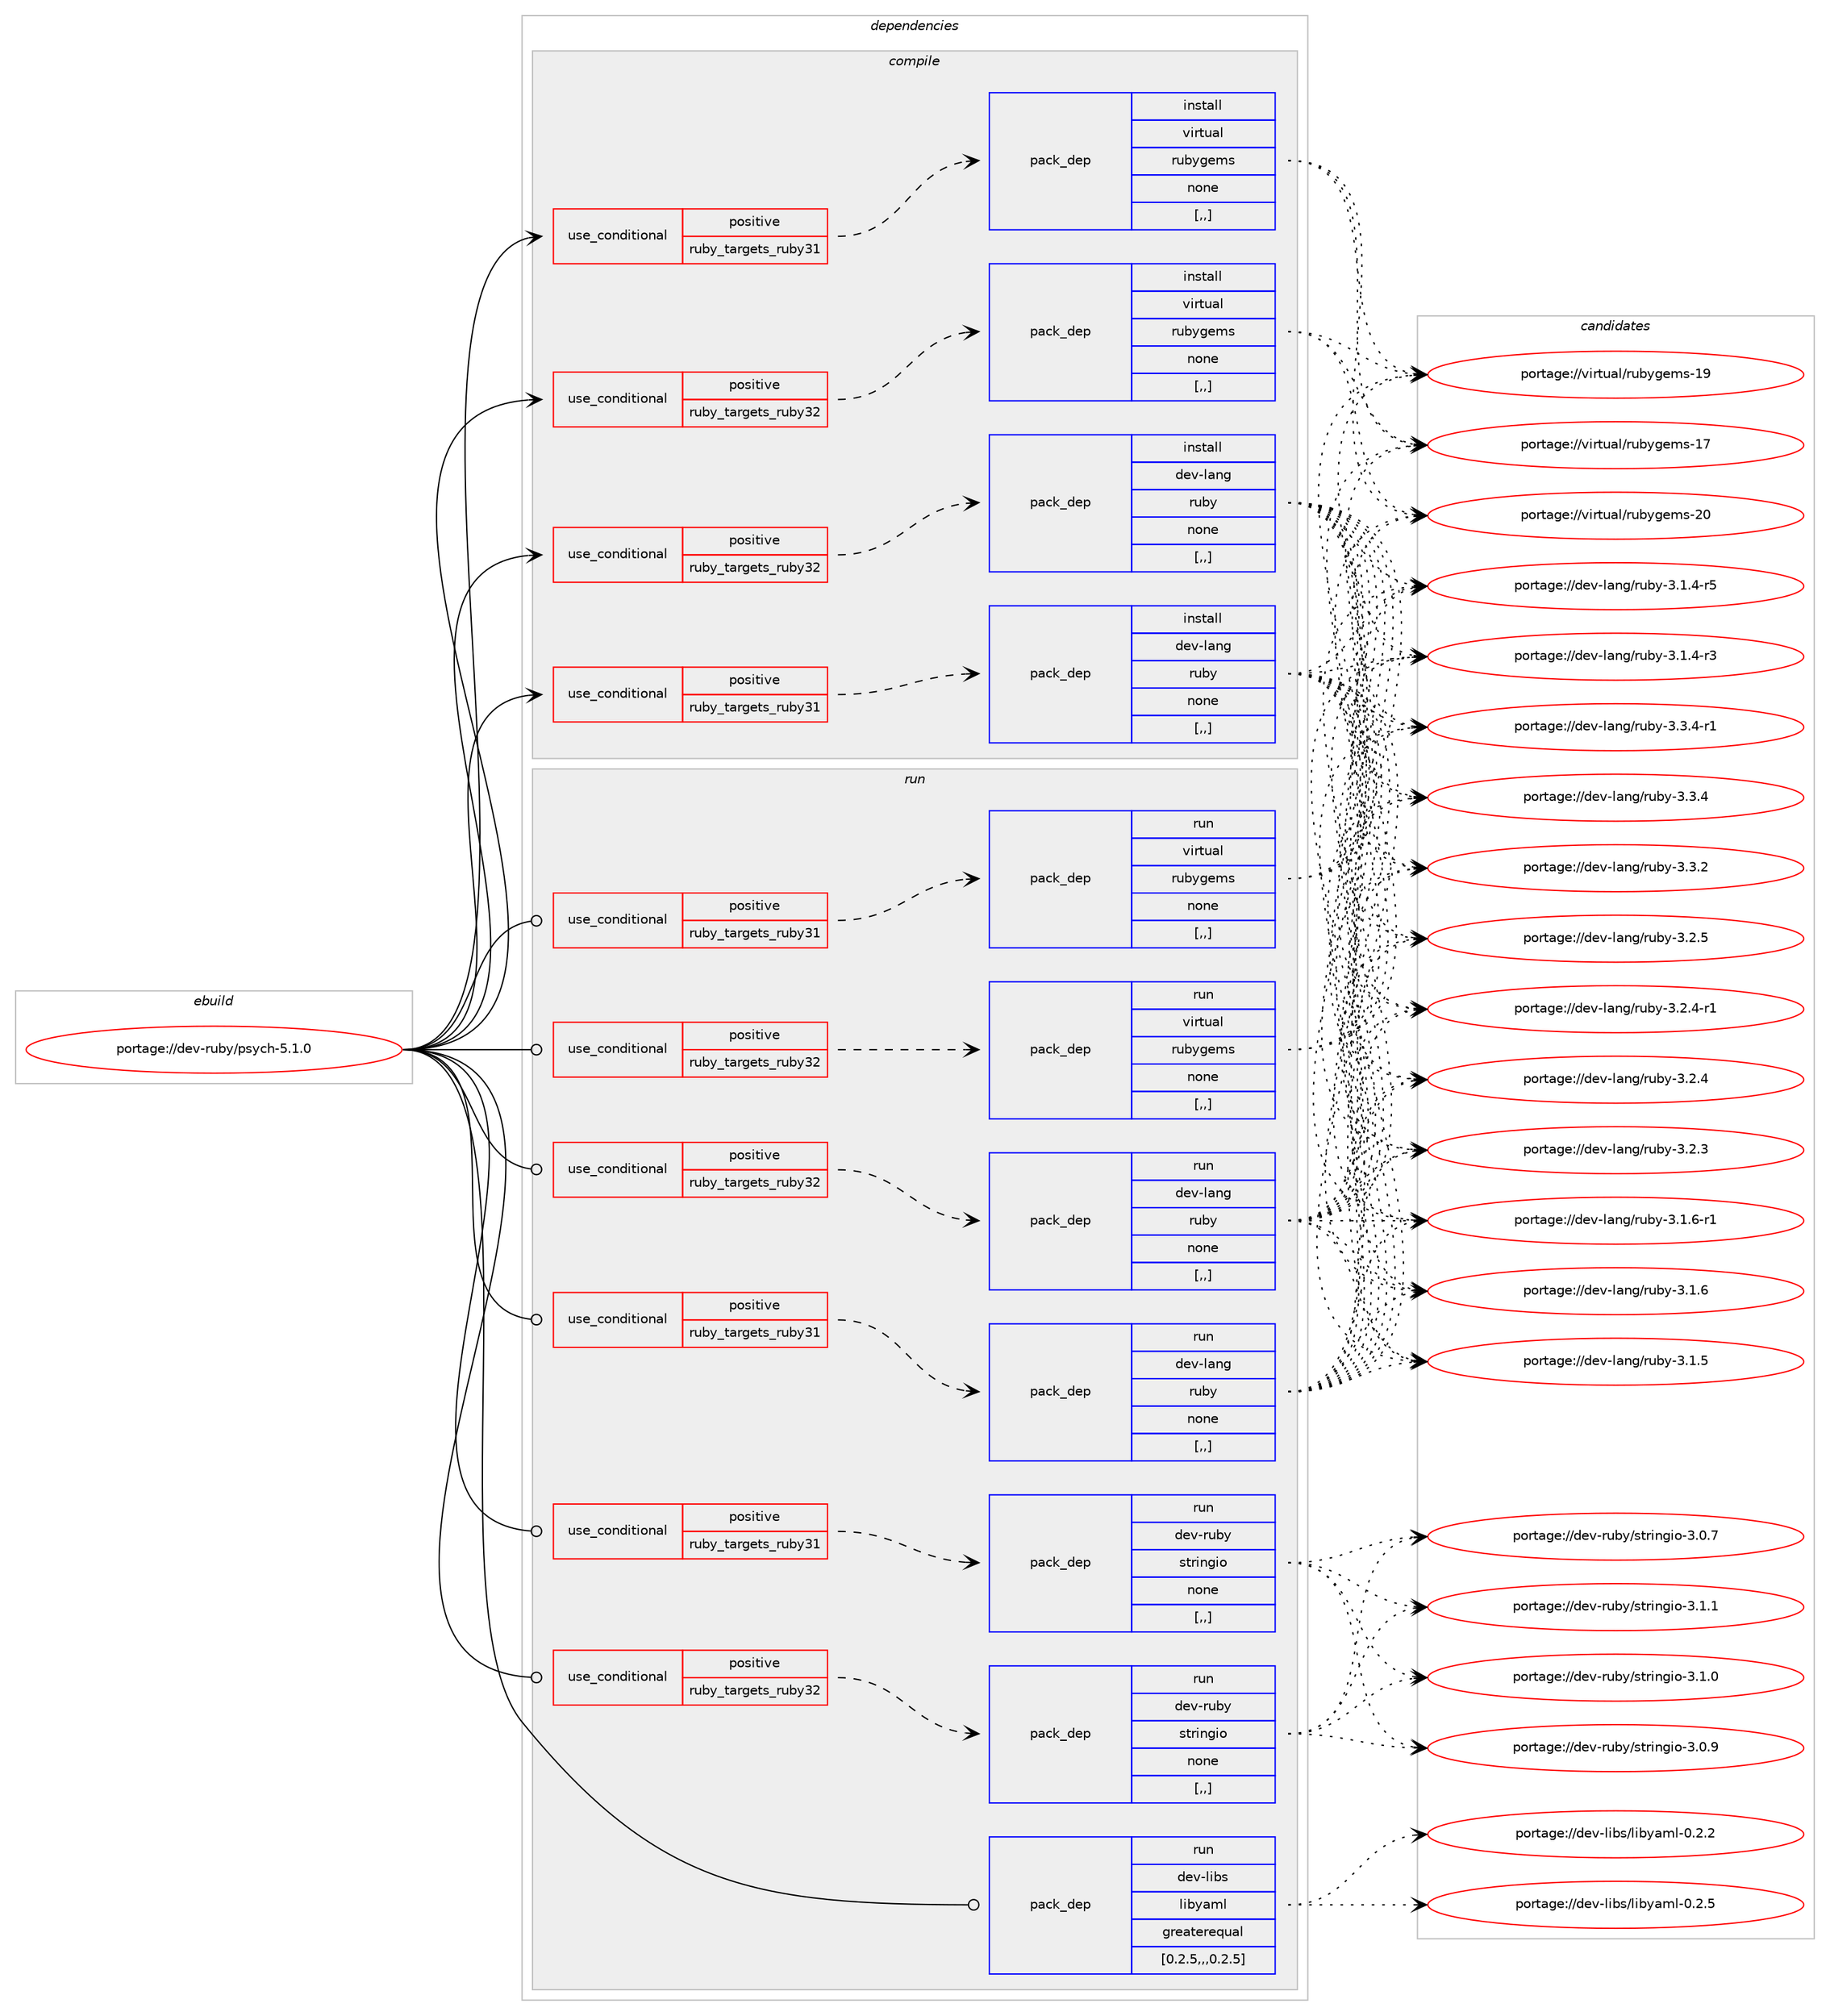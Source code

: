 digraph prolog {

# *************
# Graph options
# *************

newrank=true;
concentrate=true;
compound=true;
graph [rankdir=LR,fontname=Helvetica,fontsize=10,ranksep=1.5];#, ranksep=2.5, nodesep=0.2];
edge  [arrowhead=vee];
node  [fontname=Helvetica,fontsize=10];

# **********
# The ebuild
# **********

subgraph cluster_leftcol {
color=gray;
label=<<i>ebuild</i>>;
id [label="portage://dev-ruby/psych-5.1.0", color=red, width=4, href="../dev-ruby/psych-5.1.0.svg"];
}

# ****************
# The dependencies
# ****************

subgraph cluster_midcol {
color=gray;
label=<<i>dependencies</i>>;
subgraph cluster_compile {
fillcolor="#eeeeee";
style=filled;
label=<<i>compile</i>>;
subgraph cond52804 {
dependency194747 [label=<<TABLE BORDER="0" CELLBORDER="1" CELLSPACING="0" CELLPADDING="4"><TR><TD ROWSPAN="3" CELLPADDING="10">use_conditional</TD></TR><TR><TD>positive</TD></TR><TR><TD>ruby_targets_ruby31</TD></TR></TABLE>>, shape=none, color=red];
subgraph pack140591 {
dependency194748 [label=<<TABLE BORDER="0" CELLBORDER="1" CELLSPACING="0" CELLPADDING="4" WIDTH="220"><TR><TD ROWSPAN="6" CELLPADDING="30">pack_dep</TD></TR><TR><TD WIDTH="110">install</TD></TR><TR><TD>dev-lang</TD></TR><TR><TD>ruby</TD></TR><TR><TD>none</TD></TR><TR><TD>[,,]</TD></TR></TABLE>>, shape=none, color=blue];
}
dependency194747:e -> dependency194748:w [weight=20,style="dashed",arrowhead="vee"];
}
id:e -> dependency194747:w [weight=20,style="solid",arrowhead="vee"];
subgraph cond52805 {
dependency194749 [label=<<TABLE BORDER="0" CELLBORDER="1" CELLSPACING="0" CELLPADDING="4"><TR><TD ROWSPAN="3" CELLPADDING="10">use_conditional</TD></TR><TR><TD>positive</TD></TR><TR><TD>ruby_targets_ruby31</TD></TR></TABLE>>, shape=none, color=red];
subgraph pack140592 {
dependency194750 [label=<<TABLE BORDER="0" CELLBORDER="1" CELLSPACING="0" CELLPADDING="4" WIDTH="220"><TR><TD ROWSPAN="6" CELLPADDING="30">pack_dep</TD></TR><TR><TD WIDTH="110">install</TD></TR><TR><TD>virtual</TD></TR><TR><TD>rubygems</TD></TR><TR><TD>none</TD></TR><TR><TD>[,,]</TD></TR></TABLE>>, shape=none, color=blue];
}
dependency194749:e -> dependency194750:w [weight=20,style="dashed",arrowhead="vee"];
}
id:e -> dependency194749:w [weight=20,style="solid",arrowhead="vee"];
subgraph cond52806 {
dependency194751 [label=<<TABLE BORDER="0" CELLBORDER="1" CELLSPACING="0" CELLPADDING="4"><TR><TD ROWSPAN="3" CELLPADDING="10">use_conditional</TD></TR><TR><TD>positive</TD></TR><TR><TD>ruby_targets_ruby32</TD></TR></TABLE>>, shape=none, color=red];
subgraph pack140593 {
dependency194752 [label=<<TABLE BORDER="0" CELLBORDER="1" CELLSPACING="0" CELLPADDING="4" WIDTH="220"><TR><TD ROWSPAN="6" CELLPADDING="30">pack_dep</TD></TR><TR><TD WIDTH="110">install</TD></TR><TR><TD>dev-lang</TD></TR><TR><TD>ruby</TD></TR><TR><TD>none</TD></TR><TR><TD>[,,]</TD></TR></TABLE>>, shape=none, color=blue];
}
dependency194751:e -> dependency194752:w [weight=20,style="dashed",arrowhead="vee"];
}
id:e -> dependency194751:w [weight=20,style="solid",arrowhead="vee"];
subgraph cond52807 {
dependency194753 [label=<<TABLE BORDER="0" CELLBORDER="1" CELLSPACING="0" CELLPADDING="4"><TR><TD ROWSPAN="3" CELLPADDING="10">use_conditional</TD></TR><TR><TD>positive</TD></TR><TR><TD>ruby_targets_ruby32</TD></TR></TABLE>>, shape=none, color=red];
subgraph pack140594 {
dependency194754 [label=<<TABLE BORDER="0" CELLBORDER="1" CELLSPACING="0" CELLPADDING="4" WIDTH="220"><TR><TD ROWSPAN="6" CELLPADDING="30">pack_dep</TD></TR><TR><TD WIDTH="110">install</TD></TR><TR><TD>virtual</TD></TR><TR><TD>rubygems</TD></TR><TR><TD>none</TD></TR><TR><TD>[,,]</TD></TR></TABLE>>, shape=none, color=blue];
}
dependency194753:e -> dependency194754:w [weight=20,style="dashed",arrowhead="vee"];
}
id:e -> dependency194753:w [weight=20,style="solid",arrowhead="vee"];
}
subgraph cluster_compileandrun {
fillcolor="#eeeeee";
style=filled;
label=<<i>compile and run</i>>;
}
subgraph cluster_run {
fillcolor="#eeeeee";
style=filled;
label=<<i>run</i>>;
subgraph cond52808 {
dependency194755 [label=<<TABLE BORDER="0" CELLBORDER="1" CELLSPACING="0" CELLPADDING="4"><TR><TD ROWSPAN="3" CELLPADDING="10">use_conditional</TD></TR><TR><TD>positive</TD></TR><TR><TD>ruby_targets_ruby31</TD></TR></TABLE>>, shape=none, color=red];
subgraph pack140595 {
dependency194756 [label=<<TABLE BORDER="0" CELLBORDER="1" CELLSPACING="0" CELLPADDING="4" WIDTH="220"><TR><TD ROWSPAN="6" CELLPADDING="30">pack_dep</TD></TR><TR><TD WIDTH="110">run</TD></TR><TR><TD>dev-lang</TD></TR><TR><TD>ruby</TD></TR><TR><TD>none</TD></TR><TR><TD>[,,]</TD></TR></TABLE>>, shape=none, color=blue];
}
dependency194755:e -> dependency194756:w [weight=20,style="dashed",arrowhead="vee"];
}
id:e -> dependency194755:w [weight=20,style="solid",arrowhead="odot"];
subgraph cond52809 {
dependency194757 [label=<<TABLE BORDER="0" CELLBORDER="1" CELLSPACING="0" CELLPADDING="4"><TR><TD ROWSPAN="3" CELLPADDING="10">use_conditional</TD></TR><TR><TD>positive</TD></TR><TR><TD>ruby_targets_ruby31</TD></TR></TABLE>>, shape=none, color=red];
subgraph pack140596 {
dependency194758 [label=<<TABLE BORDER="0" CELLBORDER="1" CELLSPACING="0" CELLPADDING="4" WIDTH="220"><TR><TD ROWSPAN="6" CELLPADDING="30">pack_dep</TD></TR><TR><TD WIDTH="110">run</TD></TR><TR><TD>dev-ruby</TD></TR><TR><TD>stringio</TD></TR><TR><TD>none</TD></TR><TR><TD>[,,]</TD></TR></TABLE>>, shape=none, color=blue];
}
dependency194757:e -> dependency194758:w [weight=20,style="dashed",arrowhead="vee"];
}
id:e -> dependency194757:w [weight=20,style="solid",arrowhead="odot"];
subgraph cond52810 {
dependency194759 [label=<<TABLE BORDER="0" CELLBORDER="1" CELLSPACING="0" CELLPADDING="4"><TR><TD ROWSPAN="3" CELLPADDING="10">use_conditional</TD></TR><TR><TD>positive</TD></TR><TR><TD>ruby_targets_ruby31</TD></TR></TABLE>>, shape=none, color=red];
subgraph pack140597 {
dependency194760 [label=<<TABLE BORDER="0" CELLBORDER="1" CELLSPACING="0" CELLPADDING="4" WIDTH="220"><TR><TD ROWSPAN="6" CELLPADDING="30">pack_dep</TD></TR><TR><TD WIDTH="110">run</TD></TR><TR><TD>virtual</TD></TR><TR><TD>rubygems</TD></TR><TR><TD>none</TD></TR><TR><TD>[,,]</TD></TR></TABLE>>, shape=none, color=blue];
}
dependency194759:e -> dependency194760:w [weight=20,style="dashed",arrowhead="vee"];
}
id:e -> dependency194759:w [weight=20,style="solid",arrowhead="odot"];
subgraph cond52811 {
dependency194761 [label=<<TABLE BORDER="0" CELLBORDER="1" CELLSPACING="0" CELLPADDING="4"><TR><TD ROWSPAN="3" CELLPADDING="10">use_conditional</TD></TR><TR><TD>positive</TD></TR><TR><TD>ruby_targets_ruby32</TD></TR></TABLE>>, shape=none, color=red];
subgraph pack140598 {
dependency194762 [label=<<TABLE BORDER="0" CELLBORDER="1" CELLSPACING="0" CELLPADDING="4" WIDTH="220"><TR><TD ROWSPAN="6" CELLPADDING="30">pack_dep</TD></TR><TR><TD WIDTH="110">run</TD></TR><TR><TD>dev-lang</TD></TR><TR><TD>ruby</TD></TR><TR><TD>none</TD></TR><TR><TD>[,,]</TD></TR></TABLE>>, shape=none, color=blue];
}
dependency194761:e -> dependency194762:w [weight=20,style="dashed",arrowhead="vee"];
}
id:e -> dependency194761:w [weight=20,style="solid",arrowhead="odot"];
subgraph cond52812 {
dependency194763 [label=<<TABLE BORDER="0" CELLBORDER="1" CELLSPACING="0" CELLPADDING="4"><TR><TD ROWSPAN="3" CELLPADDING="10">use_conditional</TD></TR><TR><TD>positive</TD></TR><TR><TD>ruby_targets_ruby32</TD></TR></TABLE>>, shape=none, color=red];
subgraph pack140599 {
dependency194764 [label=<<TABLE BORDER="0" CELLBORDER="1" CELLSPACING="0" CELLPADDING="4" WIDTH="220"><TR><TD ROWSPAN="6" CELLPADDING="30">pack_dep</TD></TR><TR><TD WIDTH="110">run</TD></TR><TR><TD>dev-ruby</TD></TR><TR><TD>stringio</TD></TR><TR><TD>none</TD></TR><TR><TD>[,,]</TD></TR></TABLE>>, shape=none, color=blue];
}
dependency194763:e -> dependency194764:w [weight=20,style="dashed",arrowhead="vee"];
}
id:e -> dependency194763:w [weight=20,style="solid",arrowhead="odot"];
subgraph cond52813 {
dependency194765 [label=<<TABLE BORDER="0" CELLBORDER="1" CELLSPACING="0" CELLPADDING="4"><TR><TD ROWSPAN="3" CELLPADDING="10">use_conditional</TD></TR><TR><TD>positive</TD></TR><TR><TD>ruby_targets_ruby32</TD></TR></TABLE>>, shape=none, color=red];
subgraph pack140600 {
dependency194766 [label=<<TABLE BORDER="0" CELLBORDER="1" CELLSPACING="0" CELLPADDING="4" WIDTH="220"><TR><TD ROWSPAN="6" CELLPADDING="30">pack_dep</TD></TR><TR><TD WIDTH="110">run</TD></TR><TR><TD>virtual</TD></TR><TR><TD>rubygems</TD></TR><TR><TD>none</TD></TR><TR><TD>[,,]</TD></TR></TABLE>>, shape=none, color=blue];
}
dependency194765:e -> dependency194766:w [weight=20,style="dashed",arrowhead="vee"];
}
id:e -> dependency194765:w [weight=20,style="solid",arrowhead="odot"];
subgraph pack140601 {
dependency194767 [label=<<TABLE BORDER="0" CELLBORDER="1" CELLSPACING="0" CELLPADDING="4" WIDTH="220"><TR><TD ROWSPAN="6" CELLPADDING="30">pack_dep</TD></TR><TR><TD WIDTH="110">run</TD></TR><TR><TD>dev-libs</TD></TR><TR><TD>libyaml</TD></TR><TR><TD>greaterequal</TD></TR><TR><TD>[0.2.5,,,0.2.5]</TD></TR></TABLE>>, shape=none, color=blue];
}
id:e -> dependency194767:w [weight=20,style="solid",arrowhead="odot"];
}
}

# **************
# The candidates
# **************

subgraph cluster_choices {
rank=same;
color=gray;
label=<<i>candidates</i>>;

subgraph choice140591 {
color=black;
nodesep=1;
choice100101118451089711010347114117981214551465146524511449 [label="portage://dev-lang/ruby-3.3.4-r1", color=red, width=4,href="../dev-lang/ruby-3.3.4-r1.svg"];
choice10010111845108971101034711411798121455146514652 [label="portage://dev-lang/ruby-3.3.4", color=red, width=4,href="../dev-lang/ruby-3.3.4.svg"];
choice10010111845108971101034711411798121455146514650 [label="portage://dev-lang/ruby-3.3.2", color=red, width=4,href="../dev-lang/ruby-3.3.2.svg"];
choice10010111845108971101034711411798121455146504653 [label="portage://dev-lang/ruby-3.2.5", color=red, width=4,href="../dev-lang/ruby-3.2.5.svg"];
choice100101118451089711010347114117981214551465046524511449 [label="portage://dev-lang/ruby-3.2.4-r1", color=red, width=4,href="../dev-lang/ruby-3.2.4-r1.svg"];
choice10010111845108971101034711411798121455146504652 [label="portage://dev-lang/ruby-3.2.4", color=red, width=4,href="../dev-lang/ruby-3.2.4.svg"];
choice10010111845108971101034711411798121455146504651 [label="portage://dev-lang/ruby-3.2.3", color=red, width=4,href="../dev-lang/ruby-3.2.3.svg"];
choice100101118451089711010347114117981214551464946544511449 [label="portage://dev-lang/ruby-3.1.6-r1", color=red, width=4,href="../dev-lang/ruby-3.1.6-r1.svg"];
choice10010111845108971101034711411798121455146494654 [label="portage://dev-lang/ruby-3.1.6", color=red, width=4,href="../dev-lang/ruby-3.1.6.svg"];
choice10010111845108971101034711411798121455146494653 [label="portage://dev-lang/ruby-3.1.5", color=red, width=4,href="../dev-lang/ruby-3.1.5.svg"];
choice100101118451089711010347114117981214551464946524511453 [label="portage://dev-lang/ruby-3.1.4-r5", color=red, width=4,href="../dev-lang/ruby-3.1.4-r5.svg"];
choice100101118451089711010347114117981214551464946524511451 [label="portage://dev-lang/ruby-3.1.4-r3", color=red, width=4,href="../dev-lang/ruby-3.1.4-r3.svg"];
dependency194748:e -> choice100101118451089711010347114117981214551465146524511449:w [style=dotted,weight="100"];
dependency194748:e -> choice10010111845108971101034711411798121455146514652:w [style=dotted,weight="100"];
dependency194748:e -> choice10010111845108971101034711411798121455146514650:w [style=dotted,weight="100"];
dependency194748:e -> choice10010111845108971101034711411798121455146504653:w [style=dotted,weight="100"];
dependency194748:e -> choice100101118451089711010347114117981214551465046524511449:w [style=dotted,weight="100"];
dependency194748:e -> choice10010111845108971101034711411798121455146504652:w [style=dotted,weight="100"];
dependency194748:e -> choice10010111845108971101034711411798121455146504651:w [style=dotted,weight="100"];
dependency194748:e -> choice100101118451089711010347114117981214551464946544511449:w [style=dotted,weight="100"];
dependency194748:e -> choice10010111845108971101034711411798121455146494654:w [style=dotted,weight="100"];
dependency194748:e -> choice10010111845108971101034711411798121455146494653:w [style=dotted,weight="100"];
dependency194748:e -> choice100101118451089711010347114117981214551464946524511453:w [style=dotted,weight="100"];
dependency194748:e -> choice100101118451089711010347114117981214551464946524511451:w [style=dotted,weight="100"];
}
subgraph choice140592 {
color=black;
nodesep=1;
choice118105114116117971084711411798121103101109115455048 [label="portage://virtual/rubygems-20", color=red, width=4,href="../virtual/rubygems-20.svg"];
choice118105114116117971084711411798121103101109115454957 [label="portage://virtual/rubygems-19", color=red, width=4,href="../virtual/rubygems-19.svg"];
choice118105114116117971084711411798121103101109115454955 [label="portage://virtual/rubygems-17", color=red, width=4,href="../virtual/rubygems-17.svg"];
dependency194750:e -> choice118105114116117971084711411798121103101109115455048:w [style=dotted,weight="100"];
dependency194750:e -> choice118105114116117971084711411798121103101109115454957:w [style=dotted,weight="100"];
dependency194750:e -> choice118105114116117971084711411798121103101109115454955:w [style=dotted,weight="100"];
}
subgraph choice140593 {
color=black;
nodesep=1;
choice100101118451089711010347114117981214551465146524511449 [label="portage://dev-lang/ruby-3.3.4-r1", color=red, width=4,href="../dev-lang/ruby-3.3.4-r1.svg"];
choice10010111845108971101034711411798121455146514652 [label="portage://dev-lang/ruby-3.3.4", color=red, width=4,href="../dev-lang/ruby-3.3.4.svg"];
choice10010111845108971101034711411798121455146514650 [label="portage://dev-lang/ruby-3.3.2", color=red, width=4,href="../dev-lang/ruby-3.3.2.svg"];
choice10010111845108971101034711411798121455146504653 [label="portage://dev-lang/ruby-3.2.5", color=red, width=4,href="../dev-lang/ruby-3.2.5.svg"];
choice100101118451089711010347114117981214551465046524511449 [label="portage://dev-lang/ruby-3.2.4-r1", color=red, width=4,href="../dev-lang/ruby-3.2.4-r1.svg"];
choice10010111845108971101034711411798121455146504652 [label="portage://dev-lang/ruby-3.2.4", color=red, width=4,href="../dev-lang/ruby-3.2.4.svg"];
choice10010111845108971101034711411798121455146504651 [label="portage://dev-lang/ruby-3.2.3", color=red, width=4,href="../dev-lang/ruby-3.2.3.svg"];
choice100101118451089711010347114117981214551464946544511449 [label="portage://dev-lang/ruby-3.1.6-r1", color=red, width=4,href="../dev-lang/ruby-3.1.6-r1.svg"];
choice10010111845108971101034711411798121455146494654 [label="portage://dev-lang/ruby-3.1.6", color=red, width=4,href="../dev-lang/ruby-3.1.6.svg"];
choice10010111845108971101034711411798121455146494653 [label="portage://dev-lang/ruby-3.1.5", color=red, width=4,href="../dev-lang/ruby-3.1.5.svg"];
choice100101118451089711010347114117981214551464946524511453 [label="portage://dev-lang/ruby-3.1.4-r5", color=red, width=4,href="../dev-lang/ruby-3.1.4-r5.svg"];
choice100101118451089711010347114117981214551464946524511451 [label="portage://dev-lang/ruby-3.1.4-r3", color=red, width=4,href="../dev-lang/ruby-3.1.4-r3.svg"];
dependency194752:e -> choice100101118451089711010347114117981214551465146524511449:w [style=dotted,weight="100"];
dependency194752:e -> choice10010111845108971101034711411798121455146514652:w [style=dotted,weight="100"];
dependency194752:e -> choice10010111845108971101034711411798121455146514650:w [style=dotted,weight="100"];
dependency194752:e -> choice10010111845108971101034711411798121455146504653:w [style=dotted,weight="100"];
dependency194752:e -> choice100101118451089711010347114117981214551465046524511449:w [style=dotted,weight="100"];
dependency194752:e -> choice10010111845108971101034711411798121455146504652:w [style=dotted,weight="100"];
dependency194752:e -> choice10010111845108971101034711411798121455146504651:w [style=dotted,weight="100"];
dependency194752:e -> choice100101118451089711010347114117981214551464946544511449:w [style=dotted,weight="100"];
dependency194752:e -> choice10010111845108971101034711411798121455146494654:w [style=dotted,weight="100"];
dependency194752:e -> choice10010111845108971101034711411798121455146494653:w [style=dotted,weight="100"];
dependency194752:e -> choice100101118451089711010347114117981214551464946524511453:w [style=dotted,weight="100"];
dependency194752:e -> choice100101118451089711010347114117981214551464946524511451:w [style=dotted,weight="100"];
}
subgraph choice140594 {
color=black;
nodesep=1;
choice118105114116117971084711411798121103101109115455048 [label="portage://virtual/rubygems-20", color=red, width=4,href="../virtual/rubygems-20.svg"];
choice118105114116117971084711411798121103101109115454957 [label="portage://virtual/rubygems-19", color=red, width=4,href="../virtual/rubygems-19.svg"];
choice118105114116117971084711411798121103101109115454955 [label="portage://virtual/rubygems-17", color=red, width=4,href="../virtual/rubygems-17.svg"];
dependency194754:e -> choice118105114116117971084711411798121103101109115455048:w [style=dotted,weight="100"];
dependency194754:e -> choice118105114116117971084711411798121103101109115454957:w [style=dotted,weight="100"];
dependency194754:e -> choice118105114116117971084711411798121103101109115454955:w [style=dotted,weight="100"];
}
subgraph choice140595 {
color=black;
nodesep=1;
choice100101118451089711010347114117981214551465146524511449 [label="portage://dev-lang/ruby-3.3.4-r1", color=red, width=4,href="../dev-lang/ruby-3.3.4-r1.svg"];
choice10010111845108971101034711411798121455146514652 [label="portage://dev-lang/ruby-3.3.4", color=red, width=4,href="../dev-lang/ruby-3.3.4.svg"];
choice10010111845108971101034711411798121455146514650 [label="portage://dev-lang/ruby-3.3.2", color=red, width=4,href="../dev-lang/ruby-3.3.2.svg"];
choice10010111845108971101034711411798121455146504653 [label="portage://dev-lang/ruby-3.2.5", color=red, width=4,href="../dev-lang/ruby-3.2.5.svg"];
choice100101118451089711010347114117981214551465046524511449 [label="portage://dev-lang/ruby-3.2.4-r1", color=red, width=4,href="../dev-lang/ruby-3.2.4-r1.svg"];
choice10010111845108971101034711411798121455146504652 [label="portage://dev-lang/ruby-3.2.4", color=red, width=4,href="../dev-lang/ruby-3.2.4.svg"];
choice10010111845108971101034711411798121455146504651 [label="portage://dev-lang/ruby-3.2.3", color=red, width=4,href="../dev-lang/ruby-3.2.3.svg"];
choice100101118451089711010347114117981214551464946544511449 [label="portage://dev-lang/ruby-3.1.6-r1", color=red, width=4,href="../dev-lang/ruby-3.1.6-r1.svg"];
choice10010111845108971101034711411798121455146494654 [label="portage://dev-lang/ruby-3.1.6", color=red, width=4,href="../dev-lang/ruby-3.1.6.svg"];
choice10010111845108971101034711411798121455146494653 [label="portage://dev-lang/ruby-3.1.5", color=red, width=4,href="../dev-lang/ruby-3.1.5.svg"];
choice100101118451089711010347114117981214551464946524511453 [label="portage://dev-lang/ruby-3.1.4-r5", color=red, width=4,href="../dev-lang/ruby-3.1.4-r5.svg"];
choice100101118451089711010347114117981214551464946524511451 [label="portage://dev-lang/ruby-3.1.4-r3", color=red, width=4,href="../dev-lang/ruby-3.1.4-r3.svg"];
dependency194756:e -> choice100101118451089711010347114117981214551465146524511449:w [style=dotted,weight="100"];
dependency194756:e -> choice10010111845108971101034711411798121455146514652:w [style=dotted,weight="100"];
dependency194756:e -> choice10010111845108971101034711411798121455146514650:w [style=dotted,weight="100"];
dependency194756:e -> choice10010111845108971101034711411798121455146504653:w [style=dotted,weight="100"];
dependency194756:e -> choice100101118451089711010347114117981214551465046524511449:w [style=dotted,weight="100"];
dependency194756:e -> choice10010111845108971101034711411798121455146504652:w [style=dotted,weight="100"];
dependency194756:e -> choice10010111845108971101034711411798121455146504651:w [style=dotted,weight="100"];
dependency194756:e -> choice100101118451089711010347114117981214551464946544511449:w [style=dotted,weight="100"];
dependency194756:e -> choice10010111845108971101034711411798121455146494654:w [style=dotted,weight="100"];
dependency194756:e -> choice10010111845108971101034711411798121455146494653:w [style=dotted,weight="100"];
dependency194756:e -> choice100101118451089711010347114117981214551464946524511453:w [style=dotted,weight="100"];
dependency194756:e -> choice100101118451089711010347114117981214551464946524511451:w [style=dotted,weight="100"];
}
subgraph choice140596 {
color=black;
nodesep=1;
choice100101118451141179812147115116114105110103105111455146494649 [label="portage://dev-ruby/stringio-3.1.1", color=red, width=4,href="../dev-ruby/stringio-3.1.1.svg"];
choice100101118451141179812147115116114105110103105111455146494648 [label="portage://dev-ruby/stringio-3.1.0", color=red, width=4,href="../dev-ruby/stringio-3.1.0.svg"];
choice100101118451141179812147115116114105110103105111455146484657 [label="portage://dev-ruby/stringio-3.0.9", color=red, width=4,href="../dev-ruby/stringio-3.0.9.svg"];
choice100101118451141179812147115116114105110103105111455146484655 [label="portage://dev-ruby/stringio-3.0.7", color=red, width=4,href="../dev-ruby/stringio-3.0.7.svg"];
dependency194758:e -> choice100101118451141179812147115116114105110103105111455146494649:w [style=dotted,weight="100"];
dependency194758:e -> choice100101118451141179812147115116114105110103105111455146494648:w [style=dotted,weight="100"];
dependency194758:e -> choice100101118451141179812147115116114105110103105111455146484657:w [style=dotted,weight="100"];
dependency194758:e -> choice100101118451141179812147115116114105110103105111455146484655:w [style=dotted,weight="100"];
}
subgraph choice140597 {
color=black;
nodesep=1;
choice118105114116117971084711411798121103101109115455048 [label="portage://virtual/rubygems-20", color=red, width=4,href="../virtual/rubygems-20.svg"];
choice118105114116117971084711411798121103101109115454957 [label="portage://virtual/rubygems-19", color=red, width=4,href="../virtual/rubygems-19.svg"];
choice118105114116117971084711411798121103101109115454955 [label="portage://virtual/rubygems-17", color=red, width=4,href="../virtual/rubygems-17.svg"];
dependency194760:e -> choice118105114116117971084711411798121103101109115455048:w [style=dotted,weight="100"];
dependency194760:e -> choice118105114116117971084711411798121103101109115454957:w [style=dotted,weight="100"];
dependency194760:e -> choice118105114116117971084711411798121103101109115454955:w [style=dotted,weight="100"];
}
subgraph choice140598 {
color=black;
nodesep=1;
choice100101118451089711010347114117981214551465146524511449 [label="portage://dev-lang/ruby-3.3.4-r1", color=red, width=4,href="../dev-lang/ruby-3.3.4-r1.svg"];
choice10010111845108971101034711411798121455146514652 [label="portage://dev-lang/ruby-3.3.4", color=red, width=4,href="../dev-lang/ruby-3.3.4.svg"];
choice10010111845108971101034711411798121455146514650 [label="portage://dev-lang/ruby-3.3.2", color=red, width=4,href="../dev-lang/ruby-3.3.2.svg"];
choice10010111845108971101034711411798121455146504653 [label="portage://dev-lang/ruby-3.2.5", color=red, width=4,href="../dev-lang/ruby-3.2.5.svg"];
choice100101118451089711010347114117981214551465046524511449 [label="portage://dev-lang/ruby-3.2.4-r1", color=red, width=4,href="../dev-lang/ruby-3.2.4-r1.svg"];
choice10010111845108971101034711411798121455146504652 [label="portage://dev-lang/ruby-3.2.4", color=red, width=4,href="../dev-lang/ruby-3.2.4.svg"];
choice10010111845108971101034711411798121455146504651 [label="portage://dev-lang/ruby-3.2.3", color=red, width=4,href="../dev-lang/ruby-3.2.3.svg"];
choice100101118451089711010347114117981214551464946544511449 [label="portage://dev-lang/ruby-3.1.6-r1", color=red, width=4,href="../dev-lang/ruby-3.1.6-r1.svg"];
choice10010111845108971101034711411798121455146494654 [label="portage://dev-lang/ruby-3.1.6", color=red, width=4,href="../dev-lang/ruby-3.1.6.svg"];
choice10010111845108971101034711411798121455146494653 [label="portage://dev-lang/ruby-3.1.5", color=red, width=4,href="../dev-lang/ruby-3.1.5.svg"];
choice100101118451089711010347114117981214551464946524511453 [label="portage://dev-lang/ruby-3.1.4-r5", color=red, width=4,href="../dev-lang/ruby-3.1.4-r5.svg"];
choice100101118451089711010347114117981214551464946524511451 [label="portage://dev-lang/ruby-3.1.4-r3", color=red, width=4,href="../dev-lang/ruby-3.1.4-r3.svg"];
dependency194762:e -> choice100101118451089711010347114117981214551465146524511449:w [style=dotted,weight="100"];
dependency194762:e -> choice10010111845108971101034711411798121455146514652:w [style=dotted,weight="100"];
dependency194762:e -> choice10010111845108971101034711411798121455146514650:w [style=dotted,weight="100"];
dependency194762:e -> choice10010111845108971101034711411798121455146504653:w [style=dotted,weight="100"];
dependency194762:e -> choice100101118451089711010347114117981214551465046524511449:w [style=dotted,weight="100"];
dependency194762:e -> choice10010111845108971101034711411798121455146504652:w [style=dotted,weight="100"];
dependency194762:e -> choice10010111845108971101034711411798121455146504651:w [style=dotted,weight="100"];
dependency194762:e -> choice100101118451089711010347114117981214551464946544511449:w [style=dotted,weight="100"];
dependency194762:e -> choice10010111845108971101034711411798121455146494654:w [style=dotted,weight="100"];
dependency194762:e -> choice10010111845108971101034711411798121455146494653:w [style=dotted,weight="100"];
dependency194762:e -> choice100101118451089711010347114117981214551464946524511453:w [style=dotted,weight="100"];
dependency194762:e -> choice100101118451089711010347114117981214551464946524511451:w [style=dotted,weight="100"];
}
subgraph choice140599 {
color=black;
nodesep=1;
choice100101118451141179812147115116114105110103105111455146494649 [label="portage://dev-ruby/stringio-3.1.1", color=red, width=4,href="../dev-ruby/stringio-3.1.1.svg"];
choice100101118451141179812147115116114105110103105111455146494648 [label="portage://dev-ruby/stringio-3.1.0", color=red, width=4,href="../dev-ruby/stringio-3.1.0.svg"];
choice100101118451141179812147115116114105110103105111455146484657 [label="portage://dev-ruby/stringio-3.0.9", color=red, width=4,href="../dev-ruby/stringio-3.0.9.svg"];
choice100101118451141179812147115116114105110103105111455146484655 [label="portage://dev-ruby/stringio-3.0.7", color=red, width=4,href="../dev-ruby/stringio-3.0.7.svg"];
dependency194764:e -> choice100101118451141179812147115116114105110103105111455146494649:w [style=dotted,weight="100"];
dependency194764:e -> choice100101118451141179812147115116114105110103105111455146494648:w [style=dotted,weight="100"];
dependency194764:e -> choice100101118451141179812147115116114105110103105111455146484657:w [style=dotted,weight="100"];
dependency194764:e -> choice100101118451141179812147115116114105110103105111455146484655:w [style=dotted,weight="100"];
}
subgraph choice140600 {
color=black;
nodesep=1;
choice118105114116117971084711411798121103101109115455048 [label="portage://virtual/rubygems-20", color=red, width=4,href="../virtual/rubygems-20.svg"];
choice118105114116117971084711411798121103101109115454957 [label="portage://virtual/rubygems-19", color=red, width=4,href="../virtual/rubygems-19.svg"];
choice118105114116117971084711411798121103101109115454955 [label="portage://virtual/rubygems-17", color=red, width=4,href="../virtual/rubygems-17.svg"];
dependency194766:e -> choice118105114116117971084711411798121103101109115455048:w [style=dotted,weight="100"];
dependency194766:e -> choice118105114116117971084711411798121103101109115454957:w [style=dotted,weight="100"];
dependency194766:e -> choice118105114116117971084711411798121103101109115454955:w [style=dotted,weight="100"];
}
subgraph choice140601 {
color=black;
nodesep=1;
choice1001011184510810598115471081059812197109108454846504653 [label="portage://dev-libs/libyaml-0.2.5", color=red, width=4,href="../dev-libs/libyaml-0.2.5.svg"];
choice1001011184510810598115471081059812197109108454846504650 [label="portage://dev-libs/libyaml-0.2.2", color=red, width=4,href="../dev-libs/libyaml-0.2.2.svg"];
dependency194767:e -> choice1001011184510810598115471081059812197109108454846504653:w [style=dotted,weight="100"];
dependency194767:e -> choice1001011184510810598115471081059812197109108454846504650:w [style=dotted,weight="100"];
}
}

}
